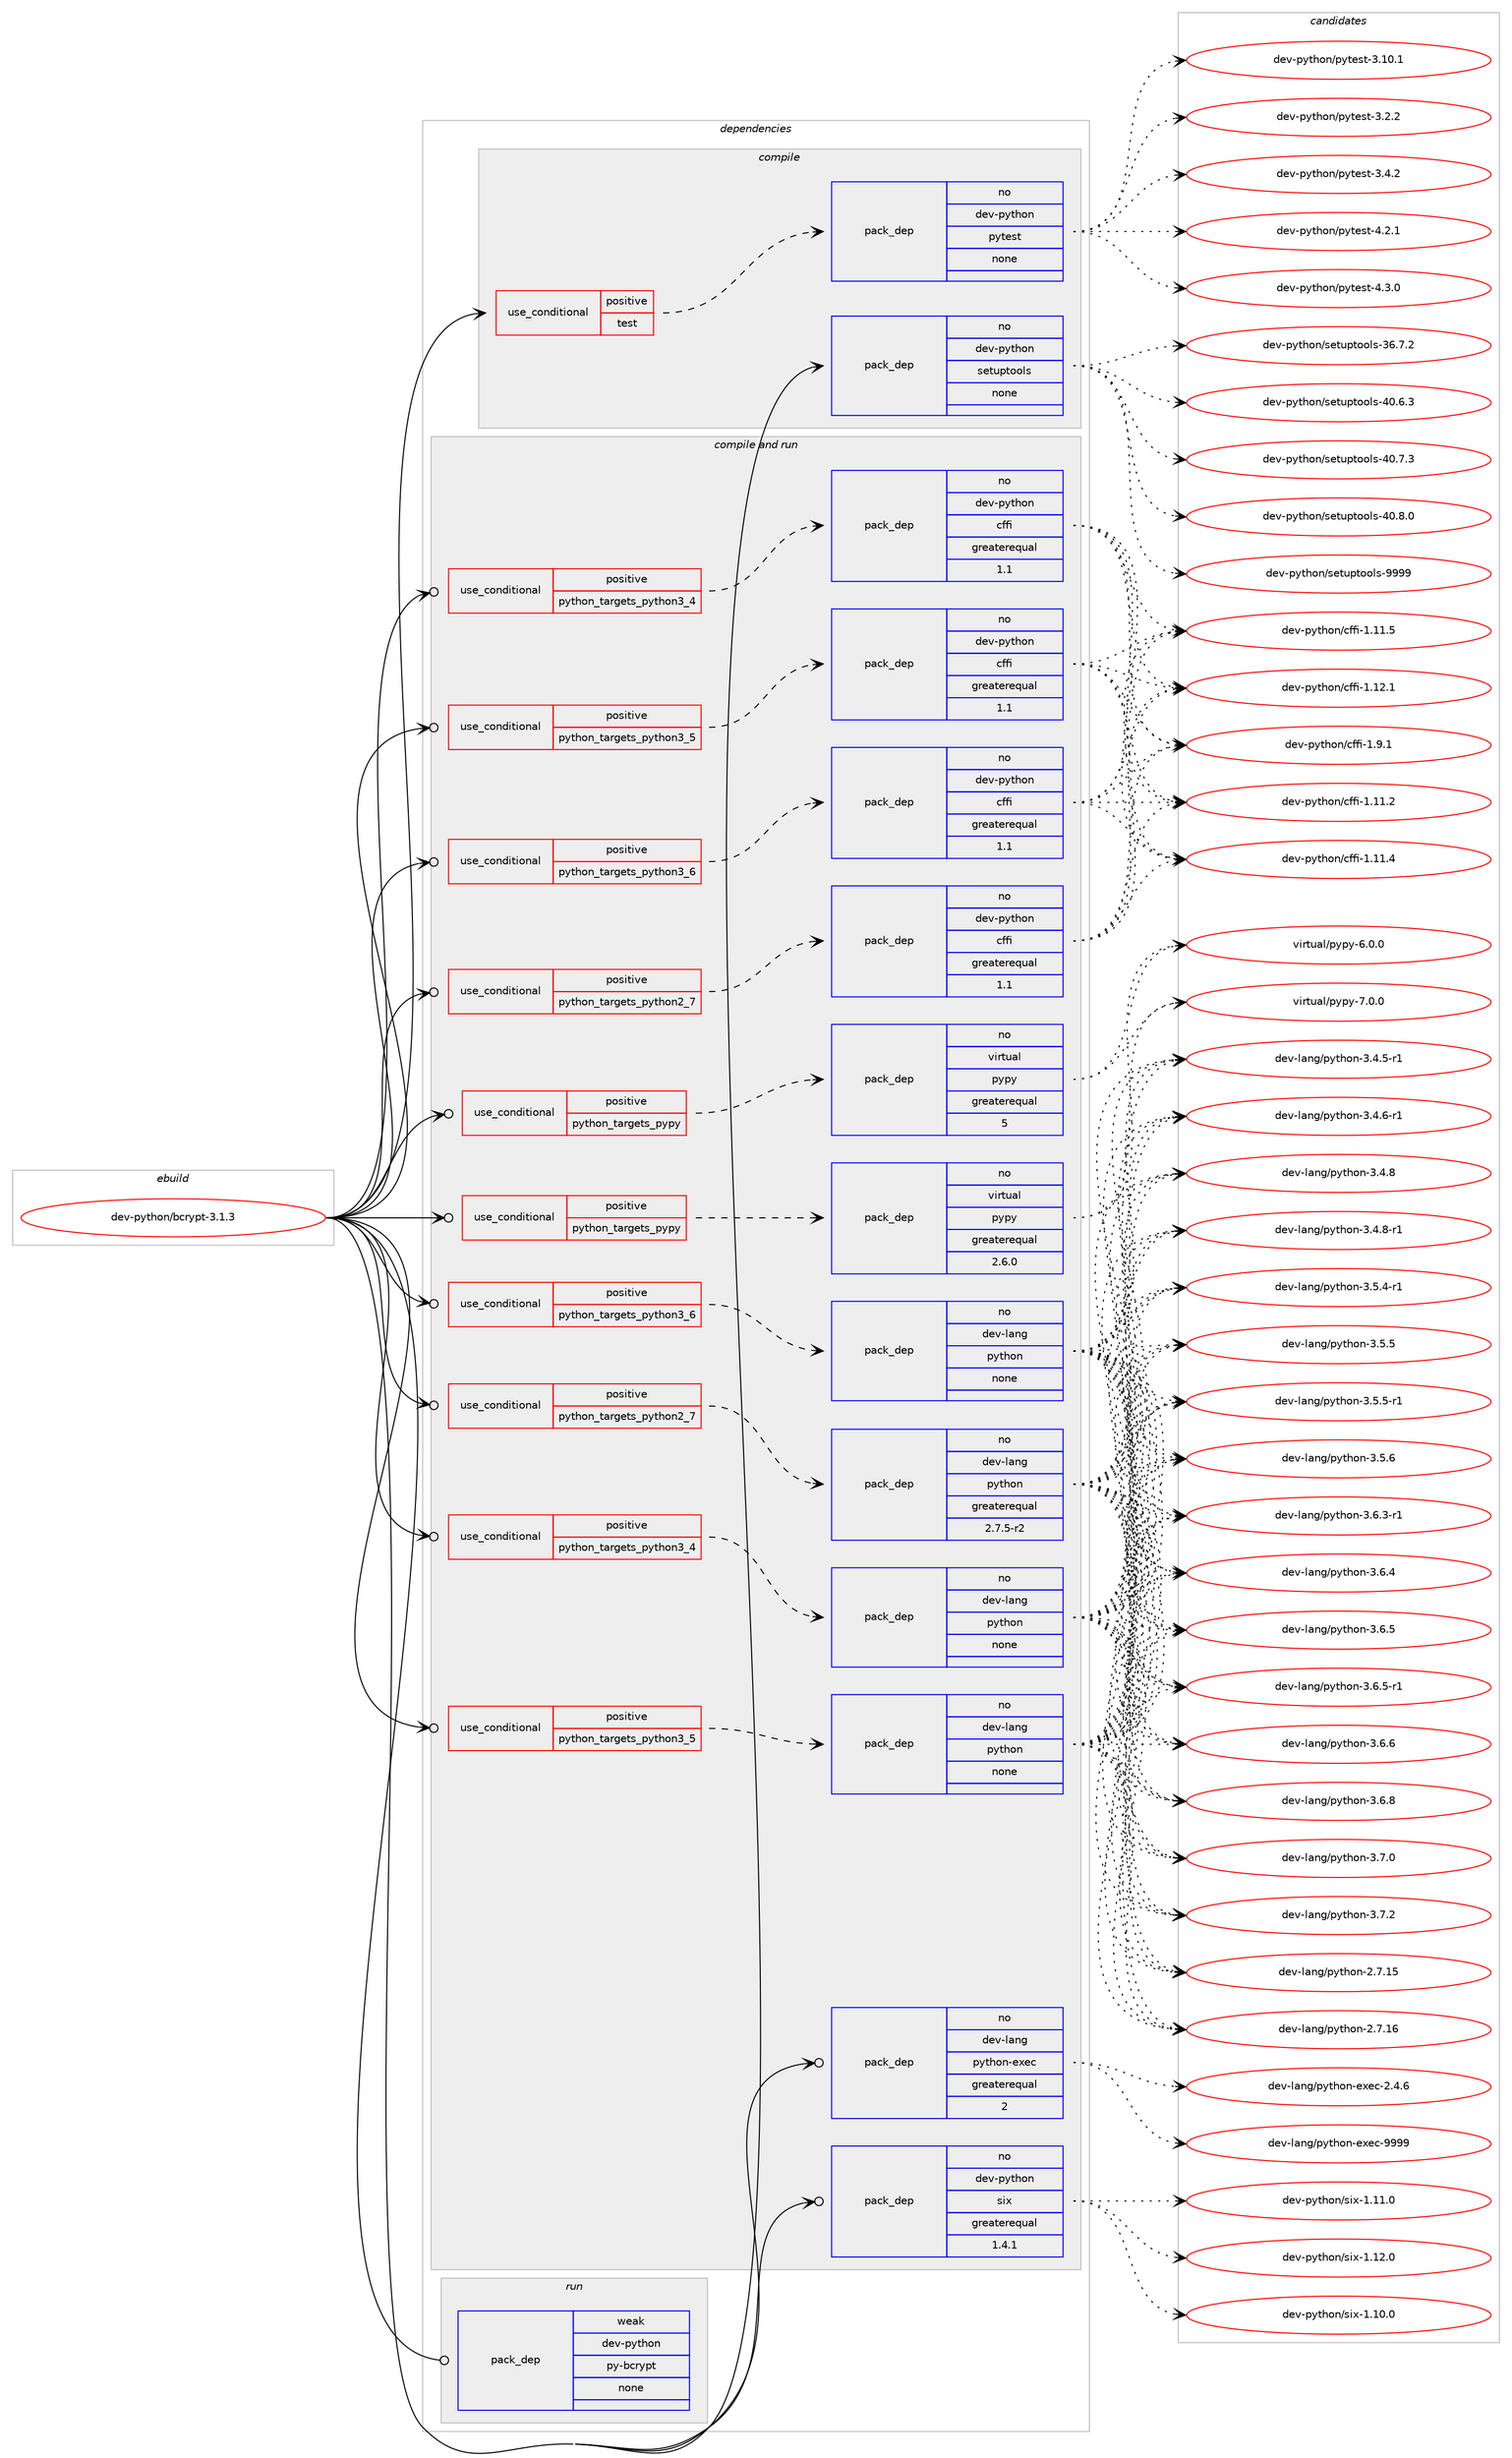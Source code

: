 digraph prolog {

# *************
# Graph options
# *************

newrank=true;
concentrate=true;
compound=true;
graph [rankdir=LR,fontname=Helvetica,fontsize=10,ranksep=1.5];#, ranksep=2.5, nodesep=0.2];
edge  [arrowhead=vee];
node  [fontname=Helvetica,fontsize=10];

# **********
# The ebuild
# **********

subgraph cluster_leftcol {
color=gray;
rank=same;
label=<<i>ebuild</i>>;
id [label="dev-python/bcrypt-3.1.3", color=red, width=4, href="../dev-python/bcrypt-3.1.3.svg"];
}

# ****************
# The dependencies
# ****************

subgraph cluster_midcol {
color=gray;
label=<<i>dependencies</i>>;
subgraph cluster_compile {
fillcolor="#eeeeee";
style=filled;
label=<<i>compile</i>>;
subgraph cond371532 {
dependency1400734 [label=<<TABLE BORDER="0" CELLBORDER="1" CELLSPACING="0" CELLPADDING="4"><TR><TD ROWSPAN="3" CELLPADDING="10">use_conditional</TD></TR><TR><TD>positive</TD></TR><TR><TD>test</TD></TR></TABLE>>, shape=none, color=red];
subgraph pack1005975 {
dependency1400735 [label=<<TABLE BORDER="0" CELLBORDER="1" CELLSPACING="0" CELLPADDING="4" WIDTH="220"><TR><TD ROWSPAN="6" CELLPADDING="30">pack_dep</TD></TR><TR><TD WIDTH="110">no</TD></TR><TR><TD>dev-python</TD></TR><TR><TD>pytest</TD></TR><TR><TD>none</TD></TR><TR><TD></TD></TR></TABLE>>, shape=none, color=blue];
}
dependency1400734:e -> dependency1400735:w [weight=20,style="dashed",arrowhead="vee"];
}
id:e -> dependency1400734:w [weight=20,style="solid",arrowhead="vee"];
subgraph pack1005976 {
dependency1400736 [label=<<TABLE BORDER="0" CELLBORDER="1" CELLSPACING="0" CELLPADDING="4" WIDTH="220"><TR><TD ROWSPAN="6" CELLPADDING="30">pack_dep</TD></TR><TR><TD WIDTH="110">no</TD></TR><TR><TD>dev-python</TD></TR><TR><TD>setuptools</TD></TR><TR><TD>none</TD></TR><TR><TD></TD></TR></TABLE>>, shape=none, color=blue];
}
id:e -> dependency1400736:w [weight=20,style="solid",arrowhead="vee"];
}
subgraph cluster_compileandrun {
fillcolor="#eeeeee";
style=filled;
label=<<i>compile and run</i>>;
subgraph cond371533 {
dependency1400737 [label=<<TABLE BORDER="0" CELLBORDER="1" CELLSPACING="0" CELLPADDING="4"><TR><TD ROWSPAN="3" CELLPADDING="10">use_conditional</TD></TR><TR><TD>positive</TD></TR><TR><TD>python_targets_pypy</TD></TR></TABLE>>, shape=none, color=red];
subgraph pack1005977 {
dependency1400738 [label=<<TABLE BORDER="0" CELLBORDER="1" CELLSPACING="0" CELLPADDING="4" WIDTH="220"><TR><TD ROWSPAN="6" CELLPADDING="30">pack_dep</TD></TR><TR><TD WIDTH="110">no</TD></TR><TR><TD>virtual</TD></TR><TR><TD>pypy</TD></TR><TR><TD>greaterequal</TD></TR><TR><TD>2.6.0</TD></TR></TABLE>>, shape=none, color=blue];
}
dependency1400737:e -> dependency1400738:w [weight=20,style="dashed",arrowhead="vee"];
}
id:e -> dependency1400737:w [weight=20,style="solid",arrowhead="odotvee"];
subgraph cond371534 {
dependency1400739 [label=<<TABLE BORDER="0" CELLBORDER="1" CELLSPACING="0" CELLPADDING="4"><TR><TD ROWSPAN="3" CELLPADDING="10">use_conditional</TD></TR><TR><TD>positive</TD></TR><TR><TD>python_targets_pypy</TD></TR></TABLE>>, shape=none, color=red];
subgraph pack1005978 {
dependency1400740 [label=<<TABLE BORDER="0" CELLBORDER="1" CELLSPACING="0" CELLPADDING="4" WIDTH="220"><TR><TD ROWSPAN="6" CELLPADDING="30">pack_dep</TD></TR><TR><TD WIDTH="110">no</TD></TR><TR><TD>virtual</TD></TR><TR><TD>pypy</TD></TR><TR><TD>greaterequal</TD></TR><TR><TD>5</TD></TR></TABLE>>, shape=none, color=blue];
}
dependency1400739:e -> dependency1400740:w [weight=20,style="dashed",arrowhead="vee"];
}
id:e -> dependency1400739:w [weight=20,style="solid",arrowhead="odotvee"];
subgraph cond371535 {
dependency1400741 [label=<<TABLE BORDER="0" CELLBORDER="1" CELLSPACING="0" CELLPADDING="4"><TR><TD ROWSPAN="3" CELLPADDING="10">use_conditional</TD></TR><TR><TD>positive</TD></TR><TR><TD>python_targets_python2_7</TD></TR></TABLE>>, shape=none, color=red];
subgraph pack1005979 {
dependency1400742 [label=<<TABLE BORDER="0" CELLBORDER="1" CELLSPACING="0" CELLPADDING="4" WIDTH="220"><TR><TD ROWSPAN="6" CELLPADDING="30">pack_dep</TD></TR><TR><TD WIDTH="110">no</TD></TR><TR><TD>dev-lang</TD></TR><TR><TD>python</TD></TR><TR><TD>greaterequal</TD></TR><TR><TD>2.7.5-r2</TD></TR></TABLE>>, shape=none, color=blue];
}
dependency1400741:e -> dependency1400742:w [weight=20,style="dashed",arrowhead="vee"];
}
id:e -> dependency1400741:w [weight=20,style="solid",arrowhead="odotvee"];
subgraph cond371536 {
dependency1400743 [label=<<TABLE BORDER="0" CELLBORDER="1" CELLSPACING="0" CELLPADDING="4"><TR><TD ROWSPAN="3" CELLPADDING="10">use_conditional</TD></TR><TR><TD>positive</TD></TR><TR><TD>python_targets_python2_7</TD></TR></TABLE>>, shape=none, color=red];
subgraph pack1005980 {
dependency1400744 [label=<<TABLE BORDER="0" CELLBORDER="1" CELLSPACING="0" CELLPADDING="4" WIDTH="220"><TR><TD ROWSPAN="6" CELLPADDING="30">pack_dep</TD></TR><TR><TD WIDTH="110">no</TD></TR><TR><TD>dev-python</TD></TR><TR><TD>cffi</TD></TR><TR><TD>greaterequal</TD></TR><TR><TD>1.1</TD></TR></TABLE>>, shape=none, color=blue];
}
dependency1400743:e -> dependency1400744:w [weight=20,style="dashed",arrowhead="vee"];
}
id:e -> dependency1400743:w [weight=20,style="solid",arrowhead="odotvee"];
subgraph cond371537 {
dependency1400745 [label=<<TABLE BORDER="0" CELLBORDER="1" CELLSPACING="0" CELLPADDING="4"><TR><TD ROWSPAN="3" CELLPADDING="10">use_conditional</TD></TR><TR><TD>positive</TD></TR><TR><TD>python_targets_python3_4</TD></TR></TABLE>>, shape=none, color=red];
subgraph pack1005981 {
dependency1400746 [label=<<TABLE BORDER="0" CELLBORDER="1" CELLSPACING="0" CELLPADDING="4" WIDTH="220"><TR><TD ROWSPAN="6" CELLPADDING="30">pack_dep</TD></TR><TR><TD WIDTH="110">no</TD></TR><TR><TD>dev-lang</TD></TR><TR><TD>python</TD></TR><TR><TD>none</TD></TR><TR><TD></TD></TR></TABLE>>, shape=none, color=blue];
}
dependency1400745:e -> dependency1400746:w [weight=20,style="dashed",arrowhead="vee"];
}
id:e -> dependency1400745:w [weight=20,style="solid",arrowhead="odotvee"];
subgraph cond371538 {
dependency1400747 [label=<<TABLE BORDER="0" CELLBORDER="1" CELLSPACING="0" CELLPADDING="4"><TR><TD ROWSPAN="3" CELLPADDING="10">use_conditional</TD></TR><TR><TD>positive</TD></TR><TR><TD>python_targets_python3_4</TD></TR></TABLE>>, shape=none, color=red];
subgraph pack1005982 {
dependency1400748 [label=<<TABLE BORDER="0" CELLBORDER="1" CELLSPACING="0" CELLPADDING="4" WIDTH="220"><TR><TD ROWSPAN="6" CELLPADDING="30">pack_dep</TD></TR><TR><TD WIDTH="110">no</TD></TR><TR><TD>dev-python</TD></TR><TR><TD>cffi</TD></TR><TR><TD>greaterequal</TD></TR><TR><TD>1.1</TD></TR></TABLE>>, shape=none, color=blue];
}
dependency1400747:e -> dependency1400748:w [weight=20,style="dashed",arrowhead="vee"];
}
id:e -> dependency1400747:w [weight=20,style="solid",arrowhead="odotvee"];
subgraph cond371539 {
dependency1400749 [label=<<TABLE BORDER="0" CELLBORDER="1" CELLSPACING="0" CELLPADDING="4"><TR><TD ROWSPAN="3" CELLPADDING="10">use_conditional</TD></TR><TR><TD>positive</TD></TR><TR><TD>python_targets_python3_5</TD></TR></TABLE>>, shape=none, color=red];
subgraph pack1005983 {
dependency1400750 [label=<<TABLE BORDER="0" CELLBORDER="1" CELLSPACING="0" CELLPADDING="4" WIDTH="220"><TR><TD ROWSPAN="6" CELLPADDING="30">pack_dep</TD></TR><TR><TD WIDTH="110">no</TD></TR><TR><TD>dev-lang</TD></TR><TR><TD>python</TD></TR><TR><TD>none</TD></TR><TR><TD></TD></TR></TABLE>>, shape=none, color=blue];
}
dependency1400749:e -> dependency1400750:w [weight=20,style="dashed",arrowhead="vee"];
}
id:e -> dependency1400749:w [weight=20,style="solid",arrowhead="odotvee"];
subgraph cond371540 {
dependency1400751 [label=<<TABLE BORDER="0" CELLBORDER="1" CELLSPACING="0" CELLPADDING="4"><TR><TD ROWSPAN="3" CELLPADDING="10">use_conditional</TD></TR><TR><TD>positive</TD></TR><TR><TD>python_targets_python3_5</TD></TR></TABLE>>, shape=none, color=red];
subgraph pack1005984 {
dependency1400752 [label=<<TABLE BORDER="0" CELLBORDER="1" CELLSPACING="0" CELLPADDING="4" WIDTH="220"><TR><TD ROWSPAN="6" CELLPADDING="30">pack_dep</TD></TR><TR><TD WIDTH="110">no</TD></TR><TR><TD>dev-python</TD></TR><TR><TD>cffi</TD></TR><TR><TD>greaterequal</TD></TR><TR><TD>1.1</TD></TR></TABLE>>, shape=none, color=blue];
}
dependency1400751:e -> dependency1400752:w [weight=20,style="dashed",arrowhead="vee"];
}
id:e -> dependency1400751:w [weight=20,style="solid",arrowhead="odotvee"];
subgraph cond371541 {
dependency1400753 [label=<<TABLE BORDER="0" CELLBORDER="1" CELLSPACING="0" CELLPADDING="4"><TR><TD ROWSPAN="3" CELLPADDING="10">use_conditional</TD></TR><TR><TD>positive</TD></TR><TR><TD>python_targets_python3_6</TD></TR></TABLE>>, shape=none, color=red];
subgraph pack1005985 {
dependency1400754 [label=<<TABLE BORDER="0" CELLBORDER="1" CELLSPACING="0" CELLPADDING="4" WIDTH="220"><TR><TD ROWSPAN="6" CELLPADDING="30">pack_dep</TD></TR><TR><TD WIDTH="110">no</TD></TR><TR><TD>dev-lang</TD></TR><TR><TD>python</TD></TR><TR><TD>none</TD></TR><TR><TD></TD></TR></TABLE>>, shape=none, color=blue];
}
dependency1400753:e -> dependency1400754:w [weight=20,style="dashed",arrowhead="vee"];
}
id:e -> dependency1400753:w [weight=20,style="solid",arrowhead="odotvee"];
subgraph cond371542 {
dependency1400755 [label=<<TABLE BORDER="0" CELLBORDER="1" CELLSPACING="0" CELLPADDING="4"><TR><TD ROWSPAN="3" CELLPADDING="10">use_conditional</TD></TR><TR><TD>positive</TD></TR><TR><TD>python_targets_python3_6</TD></TR></TABLE>>, shape=none, color=red];
subgraph pack1005986 {
dependency1400756 [label=<<TABLE BORDER="0" CELLBORDER="1" CELLSPACING="0" CELLPADDING="4" WIDTH="220"><TR><TD ROWSPAN="6" CELLPADDING="30">pack_dep</TD></TR><TR><TD WIDTH="110">no</TD></TR><TR><TD>dev-python</TD></TR><TR><TD>cffi</TD></TR><TR><TD>greaterequal</TD></TR><TR><TD>1.1</TD></TR></TABLE>>, shape=none, color=blue];
}
dependency1400755:e -> dependency1400756:w [weight=20,style="dashed",arrowhead="vee"];
}
id:e -> dependency1400755:w [weight=20,style="solid",arrowhead="odotvee"];
subgraph pack1005987 {
dependency1400757 [label=<<TABLE BORDER="0" CELLBORDER="1" CELLSPACING="0" CELLPADDING="4" WIDTH="220"><TR><TD ROWSPAN="6" CELLPADDING="30">pack_dep</TD></TR><TR><TD WIDTH="110">no</TD></TR><TR><TD>dev-lang</TD></TR><TR><TD>python-exec</TD></TR><TR><TD>greaterequal</TD></TR><TR><TD>2</TD></TR></TABLE>>, shape=none, color=blue];
}
id:e -> dependency1400757:w [weight=20,style="solid",arrowhead="odotvee"];
subgraph pack1005988 {
dependency1400758 [label=<<TABLE BORDER="0" CELLBORDER="1" CELLSPACING="0" CELLPADDING="4" WIDTH="220"><TR><TD ROWSPAN="6" CELLPADDING="30">pack_dep</TD></TR><TR><TD WIDTH="110">no</TD></TR><TR><TD>dev-python</TD></TR><TR><TD>six</TD></TR><TR><TD>greaterequal</TD></TR><TR><TD>1.4.1</TD></TR></TABLE>>, shape=none, color=blue];
}
id:e -> dependency1400758:w [weight=20,style="solid",arrowhead="odotvee"];
}
subgraph cluster_run {
fillcolor="#eeeeee";
style=filled;
label=<<i>run</i>>;
subgraph pack1005989 {
dependency1400759 [label=<<TABLE BORDER="0" CELLBORDER="1" CELLSPACING="0" CELLPADDING="4" WIDTH="220"><TR><TD ROWSPAN="6" CELLPADDING="30">pack_dep</TD></TR><TR><TD WIDTH="110">weak</TD></TR><TR><TD>dev-python</TD></TR><TR><TD>py-bcrypt</TD></TR><TR><TD>none</TD></TR><TR><TD></TD></TR></TABLE>>, shape=none, color=blue];
}
id:e -> dependency1400759:w [weight=20,style="solid",arrowhead="odot"];
}
}

# **************
# The candidates
# **************

subgraph cluster_choices {
rank=same;
color=gray;
label=<<i>candidates</i>>;

subgraph choice1005975 {
color=black;
nodesep=1;
choice100101118451121211161041111104711212111610111511645514649484649 [label="dev-python/pytest-3.10.1", color=red, width=4,href="../dev-python/pytest-3.10.1.svg"];
choice1001011184511212111610411111047112121116101115116455146504650 [label="dev-python/pytest-3.2.2", color=red, width=4,href="../dev-python/pytest-3.2.2.svg"];
choice1001011184511212111610411111047112121116101115116455146524650 [label="dev-python/pytest-3.4.2", color=red, width=4,href="../dev-python/pytest-3.4.2.svg"];
choice1001011184511212111610411111047112121116101115116455246504649 [label="dev-python/pytest-4.2.1", color=red, width=4,href="../dev-python/pytest-4.2.1.svg"];
choice1001011184511212111610411111047112121116101115116455246514648 [label="dev-python/pytest-4.3.0", color=red, width=4,href="../dev-python/pytest-4.3.0.svg"];
dependency1400735:e -> choice100101118451121211161041111104711212111610111511645514649484649:w [style=dotted,weight="100"];
dependency1400735:e -> choice1001011184511212111610411111047112121116101115116455146504650:w [style=dotted,weight="100"];
dependency1400735:e -> choice1001011184511212111610411111047112121116101115116455146524650:w [style=dotted,weight="100"];
dependency1400735:e -> choice1001011184511212111610411111047112121116101115116455246504649:w [style=dotted,weight="100"];
dependency1400735:e -> choice1001011184511212111610411111047112121116101115116455246514648:w [style=dotted,weight="100"];
}
subgraph choice1005976 {
color=black;
nodesep=1;
choice100101118451121211161041111104711510111611711211611111110811545515446554650 [label="dev-python/setuptools-36.7.2", color=red, width=4,href="../dev-python/setuptools-36.7.2.svg"];
choice100101118451121211161041111104711510111611711211611111110811545524846544651 [label="dev-python/setuptools-40.6.3", color=red, width=4,href="../dev-python/setuptools-40.6.3.svg"];
choice100101118451121211161041111104711510111611711211611111110811545524846554651 [label="dev-python/setuptools-40.7.3", color=red, width=4,href="../dev-python/setuptools-40.7.3.svg"];
choice100101118451121211161041111104711510111611711211611111110811545524846564648 [label="dev-python/setuptools-40.8.0", color=red, width=4,href="../dev-python/setuptools-40.8.0.svg"];
choice10010111845112121116104111110471151011161171121161111111081154557575757 [label="dev-python/setuptools-9999", color=red, width=4,href="../dev-python/setuptools-9999.svg"];
dependency1400736:e -> choice100101118451121211161041111104711510111611711211611111110811545515446554650:w [style=dotted,weight="100"];
dependency1400736:e -> choice100101118451121211161041111104711510111611711211611111110811545524846544651:w [style=dotted,weight="100"];
dependency1400736:e -> choice100101118451121211161041111104711510111611711211611111110811545524846554651:w [style=dotted,weight="100"];
dependency1400736:e -> choice100101118451121211161041111104711510111611711211611111110811545524846564648:w [style=dotted,weight="100"];
dependency1400736:e -> choice10010111845112121116104111110471151011161171121161111111081154557575757:w [style=dotted,weight="100"];
}
subgraph choice1005977 {
color=black;
nodesep=1;
choice1181051141161179710847112121112121455446484648 [label="virtual/pypy-6.0.0", color=red, width=4,href="../virtual/pypy-6.0.0.svg"];
choice1181051141161179710847112121112121455546484648 [label="virtual/pypy-7.0.0", color=red, width=4,href="../virtual/pypy-7.0.0.svg"];
dependency1400738:e -> choice1181051141161179710847112121112121455446484648:w [style=dotted,weight="100"];
dependency1400738:e -> choice1181051141161179710847112121112121455546484648:w [style=dotted,weight="100"];
}
subgraph choice1005978 {
color=black;
nodesep=1;
choice1181051141161179710847112121112121455446484648 [label="virtual/pypy-6.0.0", color=red, width=4,href="../virtual/pypy-6.0.0.svg"];
choice1181051141161179710847112121112121455546484648 [label="virtual/pypy-7.0.0", color=red, width=4,href="../virtual/pypy-7.0.0.svg"];
dependency1400740:e -> choice1181051141161179710847112121112121455446484648:w [style=dotted,weight="100"];
dependency1400740:e -> choice1181051141161179710847112121112121455546484648:w [style=dotted,weight="100"];
}
subgraph choice1005979 {
color=black;
nodesep=1;
choice10010111845108971101034711212111610411111045504655464953 [label="dev-lang/python-2.7.15", color=red, width=4,href="../dev-lang/python-2.7.15.svg"];
choice10010111845108971101034711212111610411111045504655464954 [label="dev-lang/python-2.7.16", color=red, width=4,href="../dev-lang/python-2.7.16.svg"];
choice1001011184510897110103471121211161041111104551465246534511449 [label="dev-lang/python-3.4.5-r1", color=red, width=4,href="../dev-lang/python-3.4.5-r1.svg"];
choice1001011184510897110103471121211161041111104551465246544511449 [label="dev-lang/python-3.4.6-r1", color=red, width=4,href="../dev-lang/python-3.4.6-r1.svg"];
choice100101118451089711010347112121116104111110455146524656 [label="dev-lang/python-3.4.8", color=red, width=4,href="../dev-lang/python-3.4.8.svg"];
choice1001011184510897110103471121211161041111104551465246564511449 [label="dev-lang/python-3.4.8-r1", color=red, width=4,href="../dev-lang/python-3.4.8-r1.svg"];
choice1001011184510897110103471121211161041111104551465346524511449 [label="dev-lang/python-3.5.4-r1", color=red, width=4,href="../dev-lang/python-3.5.4-r1.svg"];
choice100101118451089711010347112121116104111110455146534653 [label="dev-lang/python-3.5.5", color=red, width=4,href="../dev-lang/python-3.5.5.svg"];
choice1001011184510897110103471121211161041111104551465346534511449 [label="dev-lang/python-3.5.5-r1", color=red, width=4,href="../dev-lang/python-3.5.5-r1.svg"];
choice100101118451089711010347112121116104111110455146534654 [label="dev-lang/python-3.5.6", color=red, width=4,href="../dev-lang/python-3.5.6.svg"];
choice1001011184510897110103471121211161041111104551465446514511449 [label="dev-lang/python-3.6.3-r1", color=red, width=4,href="../dev-lang/python-3.6.3-r1.svg"];
choice100101118451089711010347112121116104111110455146544652 [label="dev-lang/python-3.6.4", color=red, width=4,href="../dev-lang/python-3.6.4.svg"];
choice100101118451089711010347112121116104111110455146544653 [label="dev-lang/python-3.6.5", color=red, width=4,href="../dev-lang/python-3.6.5.svg"];
choice1001011184510897110103471121211161041111104551465446534511449 [label="dev-lang/python-3.6.5-r1", color=red, width=4,href="../dev-lang/python-3.6.5-r1.svg"];
choice100101118451089711010347112121116104111110455146544654 [label="dev-lang/python-3.6.6", color=red, width=4,href="../dev-lang/python-3.6.6.svg"];
choice100101118451089711010347112121116104111110455146544656 [label="dev-lang/python-3.6.8", color=red, width=4,href="../dev-lang/python-3.6.8.svg"];
choice100101118451089711010347112121116104111110455146554648 [label="dev-lang/python-3.7.0", color=red, width=4,href="../dev-lang/python-3.7.0.svg"];
choice100101118451089711010347112121116104111110455146554650 [label="dev-lang/python-3.7.2", color=red, width=4,href="../dev-lang/python-3.7.2.svg"];
dependency1400742:e -> choice10010111845108971101034711212111610411111045504655464953:w [style=dotted,weight="100"];
dependency1400742:e -> choice10010111845108971101034711212111610411111045504655464954:w [style=dotted,weight="100"];
dependency1400742:e -> choice1001011184510897110103471121211161041111104551465246534511449:w [style=dotted,weight="100"];
dependency1400742:e -> choice1001011184510897110103471121211161041111104551465246544511449:w [style=dotted,weight="100"];
dependency1400742:e -> choice100101118451089711010347112121116104111110455146524656:w [style=dotted,weight="100"];
dependency1400742:e -> choice1001011184510897110103471121211161041111104551465246564511449:w [style=dotted,weight="100"];
dependency1400742:e -> choice1001011184510897110103471121211161041111104551465346524511449:w [style=dotted,weight="100"];
dependency1400742:e -> choice100101118451089711010347112121116104111110455146534653:w [style=dotted,weight="100"];
dependency1400742:e -> choice1001011184510897110103471121211161041111104551465346534511449:w [style=dotted,weight="100"];
dependency1400742:e -> choice100101118451089711010347112121116104111110455146534654:w [style=dotted,weight="100"];
dependency1400742:e -> choice1001011184510897110103471121211161041111104551465446514511449:w [style=dotted,weight="100"];
dependency1400742:e -> choice100101118451089711010347112121116104111110455146544652:w [style=dotted,weight="100"];
dependency1400742:e -> choice100101118451089711010347112121116104111110455146544653:w [style=dotted,weight="100"];
dependency1400742:e -> choice1001011184510897110103471121211161041111104551465446534511449:w [style=dotted,weight="100"];
dependency1400742:e -> choice100101118451089711010347112121116104111110455146544654:w [style=dotted,weight="100"];
dependency1400742:e -> choice100101118451089711010347112121116104111110455146544656:w [style=dotted,weight="100"];
dependency1400742:e -> choice100101118451089711010347112121116104111110455146554648:w [style=dotted,weight="100"];
dependency1400742:e -> choice100101118451089711010347112121116104111110455146554650:w [style=dotted,weight="100"];
}
subgraph choice1005980 {
color=black;
nodesep=1;
choice10010111845112121116104111110479910210210545494649494650 [label="dev-python/cffi-1.11.2", color=red, width=4,href="../dev-python/cffi-1.11.2.svg"];
choice10010111845112121116104111110479910210210545494649494652 [label="dev-python/cffi-1.11.4", color=red, width=4,href="../dev-python/cffi-1.11.4.svg"];
choice10010111845112121116104111110479910210210545494649494653 [label="dev-python/cffi-1.11.5", color=red, width=4,href="../dev-python/cffi-1.11.5.svg"];
choice10010111845112121116104111110479910210210545494649504649 [label="dev-python/cffi-1.12.1", color=red, width=4,href="../dev-python/cffi-1.12.1.svg"];
choice100101118451121211161041111104799102102105454946574649 [label="dev-python/cffi-1.9.1", color=red, width=4,href="../dev-python/cffi-1.9.1.svg"];
dependency1400744:e -> choice10010111845112121116104111110479910210210545494649494650:w [style=dotted,weight="100"];
dependency1400744:e -> choice10010111845112121116104111110479910210210545494649494652:w [style=dotted,weight="100"];
dependency1400744:e -> choice10010111845112121116104111110479910210210545494649494653:w [style=dotted,weight="100"];
dependency1400744:e -> choice10010111845112121116104111110479910210210545494649504649:w [style=dotted,weight="100"];
dependency1400744:e -> choice100101118451121211161041111104799102102105454946574649:w [style=dotted,weight="100"];
}
subgraph choice1005981 {
color=black;
nodesep=1;
choice10010111845108971101034711212111610411111045504655464953 [label="dev-lang/python-2.7.15", color=red, width=4,href="../dev-lang/python-2.7.15.svg"];
choice10010111845108971101034711212111610411111045504655464954 [label="dev-lang/python-2.7.16", color=red, width=4,href="../dev-lang/python-2.7.16.svg"];
choice1001011184510897110103471121211161041111104551465246534511449 [label="dev-lang/python-3.4.5-r1", color=red, width=4,href="../dev-lang/python-3.4.5-r1.svg"];
choice1001011184510897110103471121211161041111104551465246544511449 [label="dev-lang/python-3.4.6-r1", color=red, width=4,href="../dev-lang/python-3.4.6-r1.svg"];
choice100101118451089711010347112121116104111110455146524656 [label="dev-lang/python-3.4.8", color=red, width=4,href="../dev-lang/python-3.4.8.svg"];
choice1001011184510897110103471121211161041111104551465246564511449 [label="dev-lang/python-3.4.8-r1", color=red, width=4,href="../dev-lang/python-3.4.8-r1.svg"];
choice1001011184510897110103471121211161041111104551465346524511449 [label="dev-lang/python-3.5.4-r1", color=red, width=4,href="../dev-lang/python-3.5.4-r1.svg"];
choice100101118451089711010347112121116104111110455146534653 [label="dev-lang/python-3.5.5", color=red, width=4,href="../dev-lang/python-3.5.5.svg"];
choice1001011184510897110103471121211161041111104551465346534511449 [label="dev-lang/python-3.5.5-r1", color=red, width=4,href="../dev-lang/python-3.5.5-r1.svg"];
choice100101118451089711010347112121116104111110455146534654 [label="dev-lang/python-3.5.6", color=red, width=4,href="../dev-lang/python-3.5.6.svg"];
choice1001011184510897110103471121211161041111104551465446514511449 [label="dev-lang/python-3.6.3-r1", color=red, width=4,href="../dev-lang/python-3.6.3-r1.svg"];
choice100101118451089711010347112121116104111110455146544652 [label="dev-lang/python-3.6.4", color=red, width=4,href="../dev-lang/python-3.6.4.svg"];
choice100101118451089711010347112121116104111110455146544653 [label="dev-lang/python-3.6.5", color=red, width=4,href="../dev-lang/python-3.6.5.svg"];
choice1001011184510897110103471121211161041111104551465446534511449 [label="dev-lang/python-3.6.5-r1", color=red, width=4,href="../dev-lang/python-3.6.5-r1.svg"];
choice100101118451089711010347112121116104111110455146544654 [label="dev-lang/python-3.6.6", color=red, width=4,href="../dev-lang/python-3.6.6.svg"];
choice100101118451089711010347112121116104111110455146544656 [label="dev-lang/python-3.6.8", color=red, width=4,href="../dev-lang/python-3.6.8.svg"];
choice100101118451089711010347112121116104111110455146554648 [label="dev-lang/python-3.7.0", color=red, width=4,href="../dev-lang/python-3.7.0.svg"];
choice100101118451089711010347112121116104111110455146554650 [label="dev-lang/python-3.7.2", color=red, width=4,href="../dev-lang/python-3.7.2.svg"];
dependency1400746:e -> choice10010111845108971101034711212111610411111045504655464953:w [style=dotted,weight="100"];
dependency1400746:e -> choice10010111845108971101034711212111610411111045504655464954:w [style=dotted,weight="100"];
dependency1400746:e -> choice1001011184510897110103471121211161041111104551465246534511449:w [style=dotted,weight="100"];
dependency1400746:e -> choice1001011184510897110103471121211161041111104551465246544511449:w [style=dotted,weight="100"];
dependency1400746:e -> choice100101118451089711010347112121116104111110455146524656:w [style=dotted,weight="100"];
dependency1400746:e -> choice1001011184510897110103471121211161041111104551465246564511449:w [style=dotted,weight="100"];
dependency1400746:e -> choice1001011184510897110103471121211161041111104551465346524511449:w [style=dotted,weight="100"];
dependency1400746:e -> choice100101118451089711010347112121116104111110455146534653:w [style=dotted,weight="100"];
dependency1400746:e -> choice1001011184510897110103471121211161041111104551465346534511449:w [style=dotted,weight="100"];
dependency1400746:e -> choice100101118451089711010347112121116104111110455146534654:w [style=dotted,weight="100"];
dependency1400746:e -> choice1001011184510897110103471121211161041111104551465446514511449:w [style=dotted,weight="100"];
dependency1400746:e -> choice100101118451089711010347112121116104111110455146544652:w [style=dotted,weight="100"];
dependency1400746:e -> choice100101118451089711010347112121116104111110455146544653:w [style=dotted,weight="100"];
dependency1400746:e -> choice1001011184510897110103471121211161041111104551465446534511449:w [style=dotted,weight="100"];
dependency1400746:e -> choice100101118451089711010347112121116104111110455146544654:w [style=dotted,weight="100"];
dependency1400746:e -> choice100101118451089711010347112121116104111110455146544656:w [style=dotted,weight="100"];
dependency1400746:e -> choice100101118451089711010347112121116104111110455146554648:w [style=dotted,weight="100"];
dependency1400746:e -> choice100101118451089711010347112121116104111110455146554650:w [style=dotted,weight="100"];
}
subgraph choice1005982 {
color=black;
nodesep=1;
choice10010111845112121116104111110479910210210545494649494650 [label="dev-python/cffi-1.11.2", color=red, width=4,href="../dev-python/cffi-1.11.2.svg"];
choice10010111845112121116104111110479910210210545494649494652 [label="dev-python/cffi-1.11.4", color=red, width=4,href="../dev-python/cffi-1.11.4.svg"];
choice10010111845112121116104111110479910210210545494649494653 [label="dev-python/cffi-1.11.5", color=red, width=4,href="../dev-python/cffi-1.11.5.svg"];
choice10010111845112121116104111110479910210210545494649504649 [label="dev-python/cffi-1.12.1", color=red, width=4,href="../dev-python/cffi-1.12.1.svg"];
choice100101118451121211161041111104799102102105454946574649 [label="dev-python/cffi-1.9.1", color=red, width=4,href="../dev-python/cffi-1.9.1.svg"];
dependency1400748:e -> choice10010111845112121116104111110479910210210545494649494650:w [style=dotted,weight="100"];
dependency1400748:e -> choice10010111845112121116104111110479910210210545494649494652:w [style=dotted,weight="100"];
dependency1400748:e -> choice10010111845112121116104111110479910210210545494649494653:w [style=dotted,weight="100"];
dependency1400748:e -> choice10010111845112121116104111110479910210210545494649504649:w [style=dotted,weight="100"];
dependency1400748:e -> choice100101118451121211161041111104799102102105454946574649:w [style=dotted,weight="100"];
}
subgraph choice1005983 {
color=black;
nodesep=1;
choice10010111845108971101034711212111610411111045504655464953 [label="dev-lang/python-2.7.15", color=red, width=4,href="../dev-lang/python-2.7.15.svg"];
choice10010111845108971101034711212111610411111045504655464954 [label="dev-lang/python-2.7.16", color=red, width=4,href="../dev-lang/python-2.7.16.svg"];
choice1001011184510897110103471121211161041111104551465246534511449 [label="dev-lang/python-3.4.5-r1", color=red, width=4,href="../dev-lang/python-3.4.5-r1.svg"];
choice1001011184510897110103471121211161041111104551465246544511449 [label="dev-lang/python-3.4.6-r1", color=red, width=4,href="../dev-lang/python-3.4.6-r1.svg"];
choice100101118451089711010347112121116104111110455146524656 [label="dev-lang/python-3.4.8", color=red, width=4,href="../dev-lang/python-3.4.8.svg"];
choice1001011184510897110103471121211161041111104551465246564511449 [label="dev-lang/python-3.4.8-r1", color=red, width=4,href="../dev-lang/python-3.4.8-r1.svg"];
choice1001011184510897110103471121211161041111104551465346524511449 [label="dev-lang/python-3.5.4-r1", color=red, width=4,href="../dev-lang/python-3.5.4-r1.svg"];
choice100101118451089711010347112121116104111110455146534653 [label="dev-lang/python-3.5.5", color=red, width=4,href="../dev-lang/python-3.5.5.svg"];
choice1001011184510897110103471121211161041111104551465346534511449 [label="dev-lang/python-3.5.5-r1", color=red, width=4,href="../dev-lang/python-3.5.5-r1.svg"];
choice100101118451089711010347112121116104111110455146534654 [label="dev-lang/python-3.5.6", color=red, width=4,href="../dev-lang/python-3.5.6.svg"];
choice1001011184510897110103471121211161041111104551465446514511449 [label="dev-lang/python-3.6.3-r1", color=red, width=4,href="../dev-lang/python-3.6.3-r1.svg"];
choice100101118451089711010347112121116104111110455146544652 [label="dev-lang/python-3.6.4", color=red, width=4,href="../dev-lang/python-3.6.4.svg"];
choice100101118451089711010347112121116104111110455146544653 [label="dev-lang/python-3.6.5", color=red, width=4,href="../dev-lang/python-3.6.5.svg"];
choice1001011184510897110103471121211161041111104551465446534511449 [label="dev-lang/python-3.6.5-r1", color=red, width=4,href="../dev-lang/python-3.6.5-r1.svg"];
choice100101118451089711010347112121116104111110455146544654 [label="dev-lang/python-3.6.6", color=red, width=4,href="../dev-lang/python-3.6.6.svg"];
choice100101118451089711010347112121116104111110455146544656 [label="dev-lang/python-3.6.8", color=red, width=4,href="../dev-lang/python-3.6.8.svg"];
choice100101118451089711010347112121116104111110455146554648 [label="dev-lang/python-3.7.0", color=red, width=4,href="../dev-lang/python-3.7.0.svg"];
choice100101118451089711010347112121116104111110455146554650 [label="dev-lang/python-3.7.2", color=red, width=4,href="../dev-lang/python-3.7.2.svg"];
dependency1400750:e -> choice10010111845108971101034711212111610411111045504655464953:w [style=dotted,weight="100"];
dependency1400750:e -> choice10010111845108971101034711212111610411111045504655464954:w [style=dotted,weight="100"];
dependency1400750:e -> choice1001011184510897110103471121211161041111104551465246534511449:w [style=dotted,weight="100"];
dependency1400750:e -> choice1001011184510897110103471121211161041111104551465246544511449:w [style=dotted,weight="100"];
dependency1400750:e -> choice100101118451089711010347112121116104111110455146524656:w [style=dotted,weight="100"];
dependency1400750:e -> choice1001011184510897110103471121211161041111104551465246564511449:w [style=dotted,weight="100"];
dependency1400750:e -> choice1001011184510897110103471121211161041111104551465346524511449:w [style=dotted,weight="100"];
dependency1400750:e -> choice100101118451089711010347112121116104111110455146534653:w [style=dotted,weight="100"];
dependency1400750:e -> choice1001011184510897110103471121211161041111104551465346534511449:w [style=dotted,weight="100"];
dependency1400750:e -> choice100101118451089711010347112121116104111110455146534654:w [style=dotted,weight="100"];
dependency1400750:e -> choice1001011184510897110103471121211161041111104551465446514511449:w [style=dotted,weight="100"];
dependency1400750:e -> choice100101118451089711010347112121116104111110455146544652:w [style=dotted,weight="100"];
dependency1400750:e -> choice100101118451089711010347112121116104111110455146544653:w [style=dotted,weight="100"];
dependency1400750:e -> choice1001011184510897110103471121211161041111104551465446534511449:w [style=dotted,weight="100"];
dependency1400750:e -> choice100101118451089711010347112121116104111110455146544654:w [style=dotted,weight="100"];
dependency1400750:e -> choice100101118451089711010347112121116104111110455146544656:w [style=dotted,weight="100"];
dependency1400750:e -> choice100101118451089711010347112121116104111110455146554648:w [style=dotted,weight="100"];
dependency1400750:e -> choice100101118451089711010347112121116104111110455146554650:w [style=dotted,weight="100"];
}
subgraph choice1005984 {
color=black;
nodesep=1;
choice10010111845112121116104111110479910210210545494649494650 [label="dev-python/cffi-1.11.2", color=red, width=4,href="../dev-python/cffi-1.11.2.svg"];
choice10010111845112121116104111110479910210210545494649494652 [label="dev-python/cffi-1.11.4", color=red, width=4,href="../dev-python/cffi-1.11.4.svg"];
choice10010111845112121116104111110479910210210545494649494653 [label="dev-python/cffi-1.11.5", color=red, width=4,href="../dev-python/cffi-1.11.5.svg"];
choice10010111845112121116104111110479910210210545494649504649 [label="dev-python/cffi-1.12.1", color=red, width=4,href="../dev-python/cffi-1.12.1.svg"];
choice100101118451121211161041111104799102102105454946574649 [label="dev-python/cffi-1.9.1", color=red, width=4,href="../dev-python/cffi-1.9.1.svg"];
dependency1400752:e -> choice10010111845112121116104111110479910210210545494649494650:w [style=dotted,weight="100"];
dependency1400752:e -> choice10010111845112121116104111110479910210210545494649494652:w [style=dotted,weight="100"];
dependency1400752:e -> choice10010111845112121116104111110479910210210545494649494653:w [style=dotted,weight="100"];
dependency1400752:e -> choice10010111845112121116104111110479910210210545494649504649:w [style=dotted,weight="100"];
dependency1400752:e -> choice100101118451121211161041111104799102102105454946574649:w [style=dotted,weight="100"];
}
subgraph choice1005985 {
color=black;
nodesep=1;
choice10010111845108971101034711212111610411111045504655464953 [label="dev-lang/python-2.7.15", color=red, width=4,href="../dev-lang/python-2.7.15.svg"];
choice10010111845108971101034711212111610411111045504655464954 [label="dev-lang/python-2.7.16", color=red, width=4,href="../dev-lang/python-2.7.16.svg"];
choice1001011184510897110103471121211161041111104551465246534511449 [label="dev-lang/python-3.4.5-r1", color=red, width=4,href="../dev-lang/python-3.4.5-r1.svg"];
choice1001011184510897110103471121211161041111104551465246544511449 [label="dev-lang/python-3.4.6-r1", color=red, width=4,href="../dev-lang/python-3.4.6-r1.svg"];
choice100101118451089711010347112121116104111110455146524656 [label="dev-lang/python-3.4.8", color=red, width=4,href="../dev-lang/python-3.4.8.svg"];
choice1001011184510897110103471121211161041111104551465246564511449 [label="dev-lang/python-3.4.8-r1", color=red, width=4,href="../dev-lang/python-3.4.8-r1.svg"];
choice1001011184510897110103471121211161041111104551465346524511449 [label="dev-lang/python-3.5.4-r1", color=red, width=4,href="../dev-lang/python-3.5.4-r1.svg"];
choice100101118451089711010347112121116104111110455146534653 [label="dev-lang/python-3.5.5", color=red, width=4,href="../dev-lang/python-3.5.5.svg"];
choice1001011184510897110103471121211161041111104551465346534511449 [label="dev-lang/python-3.5.5-r1", color=red, width=4,href="../dev-lang/python-3.5.5-r1.svg"];
choice100101118451089711010347112121116104111110455146534654 [label="dev-lang/python-3.5.6", color=red, width=4,href="../dev-lang/python-3.5.6.svg"];
choice1001011184510897110103471121211161041111104551465446514511449 [label="dev-lang/python-3.6.3-r1", color=red, width=4,href="../dev-lang/python-3.6.3-r1.svg"];
choice100101118451089711010347112121116104111110455146544652 [label="dev-lang/python-3.6.4", color=red, width=4,href="../dev-lang/python-3.6.4.svg"];
choice100101118451089711010347112121116104111110455146544653 [label="dev-lang/python-3.6.5", color=red, width=4,href="../dev-lang/python-3.6.5.svg"];
choice1001011184510897110103471121211161041111104551465446534511449 [label="dev-lang/python-3.6.5-r1", color=red, width=4,href="../dev-lang/python-3.6.5-r1.svg"];
choice100101118451089711010347112121116104111110455146544654 [label="dev-lang/python-3.6.6", color=red, width=4,href="../dev-lang/python-3.6.6.svg"];
choice100101118451089711010347112121116104111110455146544656 [label="dev-lang/python-3.6.8", color=red, width=4,href="../dev-lang/python-3.6.8.svg"];
choice100101118451089711010347112121116104111110455146554648 [label="dev-lang/python-3.7.0", color=red, width=4,href="../dev-lang/python-3.7.0.svg"];
choice100101118451089711010347112121116104111110455146554650 [label="dev-lang/python-3.7.2", color=red, width=4,href="../dev-lang/python-3.7.2.svg"];
dependency1400754:e -> choice10010111845108971101034711212111610411111045504655464953:w [style=dotted,weight="100"];
dependency1400754:e -> choice10010111845108971101034711212111610411111045504655464954:w [style=dotted,weight="100"];
dependency1400754:e -> choice1001011184510897110103471121211161041111104551465246534511449:w [style=dotted,weight="100"];
dependency1400754:e -> choice1001011184510897110103471121211161041111104551465246544511449:w [style=dotted,weight="100"];
dependency1400754:e -> choice100101118451089711010347112121116104111110455146524656:w [style=dotted,weight="100"];
dependency1400754:e -> choice1001011184510897110103471121211161041111104551465246564511449:w [style=dotted,weight="100"];
dependency1400754:e -> choice1001011184510897110103471121211161041111104551465346524511449:w [style=dotted,weight="100"];
dependency1400754:e -> choice100101118451089711010347112121116104111110455146534653:w [style=dotted,weight="100"];
dependency1400754:e -> choice1001011184510897110103471121211161041111104551465346534511449:w [style=dotted,weight="100"];
dependency1400754:e -> choice100101118451089711010347112121116104111110455146534654:w [style=dotted,weight="100"];
dependency1400754:e -> choice1001011184510897110103471121211161041111104551465446514511449:w [style=dotted,weight="100"];
dependency1400754:e -> choice100101118451089711010347112121116104111110455146544652:w [style=dotted,weight="100"];
dependency1400754:e -> choice100101118451089711010347112121116104111110455146544653:w [style=dotted,weight="100"];
dependency1400754:e -> choice1001011184510897110103471121211161041111104551465446534511449:w [style=dotted,weight="100"];
dependency1400754:e -> choice100101118451089711010347112121116104111110455146544654:w [style=dotted,weight="100"];
dependency1400754:e -> choice100101118451089711010347112121116104111110455146544656:w [style=dotted,weight="100"];
dependency1400754:e -> choice100101118451089711010347112121116104111110455146554648:w [style=dotted,weight="100"];
dependency1400754:e -> choice100101118451089711010347112121116104111110455146554650:w [style=dotted,weight="100"];
}
subgraph choice1005986 {
color=black;
nodesep=1;
choice10010111845112121116104111110479910210210545494649494650 [label="dev-python/cffi-1.11.2", color=red, width=4,href="../dev-python/cffi-1.11.2.svg"];
choice10010111845112121116104111110479910210210545494649494652 [label="dev-python/cffi-1.11.4", color=red, width=4,href="../dev-python/cffi-1.11.4.svg"];
choice10010111845112121116104111110479910210210545494649494653 [label="dev-python/cffi-1.11.5", color=red, width=4,href="../dev-python/cffi-1.11.5.svg"];
choice10010111845112121116104111110479910210210545494649504649 [label="dev-python/cffi-1.12.1", color=red, width=4,href="../dev-python/cffi-1.12.1.svg"];
choice100101118451121211161041111104799102102105454946574649 [label="dev-python/cffi-1.9.1", color=red, width=4,href="../dev-python/cffi-1.9.1.svg"];
dependency1400756:e -> choice10010111845112121116104111110479910210210545494649494650:w [style=dotted,weight="100"];
dependency1400756:e -> choice10010111845112121116104111110479910210210545494649494652:w [style=dotted,weight="100"];
dependency1400756:e -> choice10010111845112121116104111110479910210210545494649494653:w [style=dotted,weight="100"];
dependency1400756:e -> choice10010111845112121116104111110479910210210545494649504649:w [style=dotted,weight="100"];
dependency1400756:e -> choice100101118451121211161041111104799102102105454946574649:w [style=dotted,weight="100"];
}
subgraph choice1005987 {
color=black;
nodesep=1;
choice1001011184510897110103471121211161041111104510112010199455046524654 [label="dev-lang/python-exec-2.4.6", color=red, width=4,href="../dev-lang/python-exec-2.4.6.svg"];
choice10010111845108971101034711212111610411111045101120101994557575757 [label="dev-lang/python-exec-9999", color=red, width=4,href="../dev-lang/python-exec-9999.svg"];
dependency1400757:e -> choice1001011184510897110103471121211161041111104510112010199455046524654:w [style=dotted,weight="100"];
dependency1400757:e -> choice10010111845108971101034711212111610411111045101120101994557575757:w [style=dotted,weight="100"];
}
subgraph choice1005988 {
color=black;
nodesep=1;
choice100101118451121211161041111104711510512045494649484648 [label="dev-python/six-1.10.0", color=red, width=4,href="../dev-python/six-1.10.0.svg"];
choice100101118451121211161041111104711510512045494649494648 [label="dev-python/six-1.11.0", color=red, width=4,href="../dev-python/six-1.11.0.svg"];
choice100101118451121211161041111104711510512045494649504648 [label="dev-python/six-1.12.0", color=red, width=4,href="../dev-python/six-1.12.0.svg"];
dependency1400758:e -> choice100101118451121211161041111104711510512045494649484648:w [style=dotted,weight="100"];
dependency1400758:e -> choice100101118451121211161041111104711510512045494649494648:w [style=dotted,weight="100"];
dependency1400758:e -> choice100101118451121211161041111104711510512045494649504648:w [style=dotted,weight="100"];
}
subgraph choice1005989 {
color=black;
nodesep=1;
}
}

}
